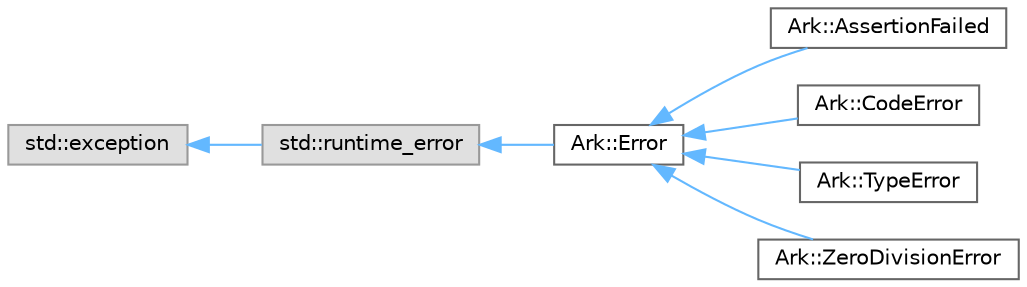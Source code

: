 digraph "Graphical Class Hierarchy"
{
 // INTERACTIVE_SVG=YES
 // LATEX_PDF_SIZE
  bgcolor="transparent";
  edge [fontname=Helvetica,fontsize=10,labelfontname=Helvetica,labelfontsize=10];
  node [fontname=Helvetica,fontsize=10,shape=box,height=0.2,width=0.4];
  rankdir="LR";
  Node0 [id="Node000000",label="std::exception",height=0.2,width=0.4,color="grey60", fillcolor="#E0E0E0", style="filled",tooltip=" "];
  Node0 -> Node1 [id="edge19_Node000000_Node000001",dir="back",color="steelblue1",style="solid",tooltip=" "];
  Node1 [id="Node000001",label="std::runtime_error",height=0.2,width=0.4,color="grey60", fillcolor="#E0E0E0", style="filled",tooltip=" "];
  Node1 -> Node2 [id="edge20_Node000001_Node000002",dir="back",color="steelblue1",style="solid",tooltip=" "];
  Node2 [id="Node000002",label="Ark::Error",height=0.2,width=0.4,color="grey40", fillcolor="white", style="filled",URL="$d6/d43/classArk_1_1Error.html",tooltip=" "];
  Node2 -> Node3 [id="edge21_Node000002_Node000003",dir="back",color="steelblue1",style="solid",tooltip=" "];
  Node3 [id="Node000003",label="Ark::AssertionFailed",height=0.2,width=0.4,color="grey40", fillcolor="white", style="filled",URL="$d3/df9/classArk_1_1AssertionFailed.html",tooltip="An assertion error, only triggered from ArkScript code through (assert expr error-message)"];
  Node2 -> Node4 [id="edge22_Node000002_Node000004",dir="back",color="steelblue1",style="solid",tooltip=" "];
  Node4 [id="Node000004",label="Ark::CodeError",height=0.2,width=0.4,color="grey40", fillcolor="white", style="filled",URL="$d4/d0b/structArk_1_1CodeError.html",tooltip="CodeError thrown by the compiler (parser, macro processor, optimizer, and compiler itself)"];
  Node2 -> Node5 [id="edge23_Node000002_Node000005",dir="back",color="steelblue1",style="solid",tooltip=" "];
  Node5 [id="Node000005",label="Ark::TypeError",height=0.2,width=0.4,color="grey40", fillcolor="white", style="filled",URL="$d2/d26/classArk_1_1TypeError.html",tooltip="A type error triggered when types don't match."];
  Node2 -> Node6 [id="edge24_Node000002_Node000006",dir="back",color="steelblue1",style="solid",tooltip=" "];
  Node6 [id="Node000006",label="Ark::ZeroDivisionError",height=0.2,width=0.4,color="grey40", fillcolor="white", style="filled",URL="$da/d18/classArk_1_1ZeroDivisionError.html",tooltip="A special zero division error triggered when a number is divided by 0."];
}
